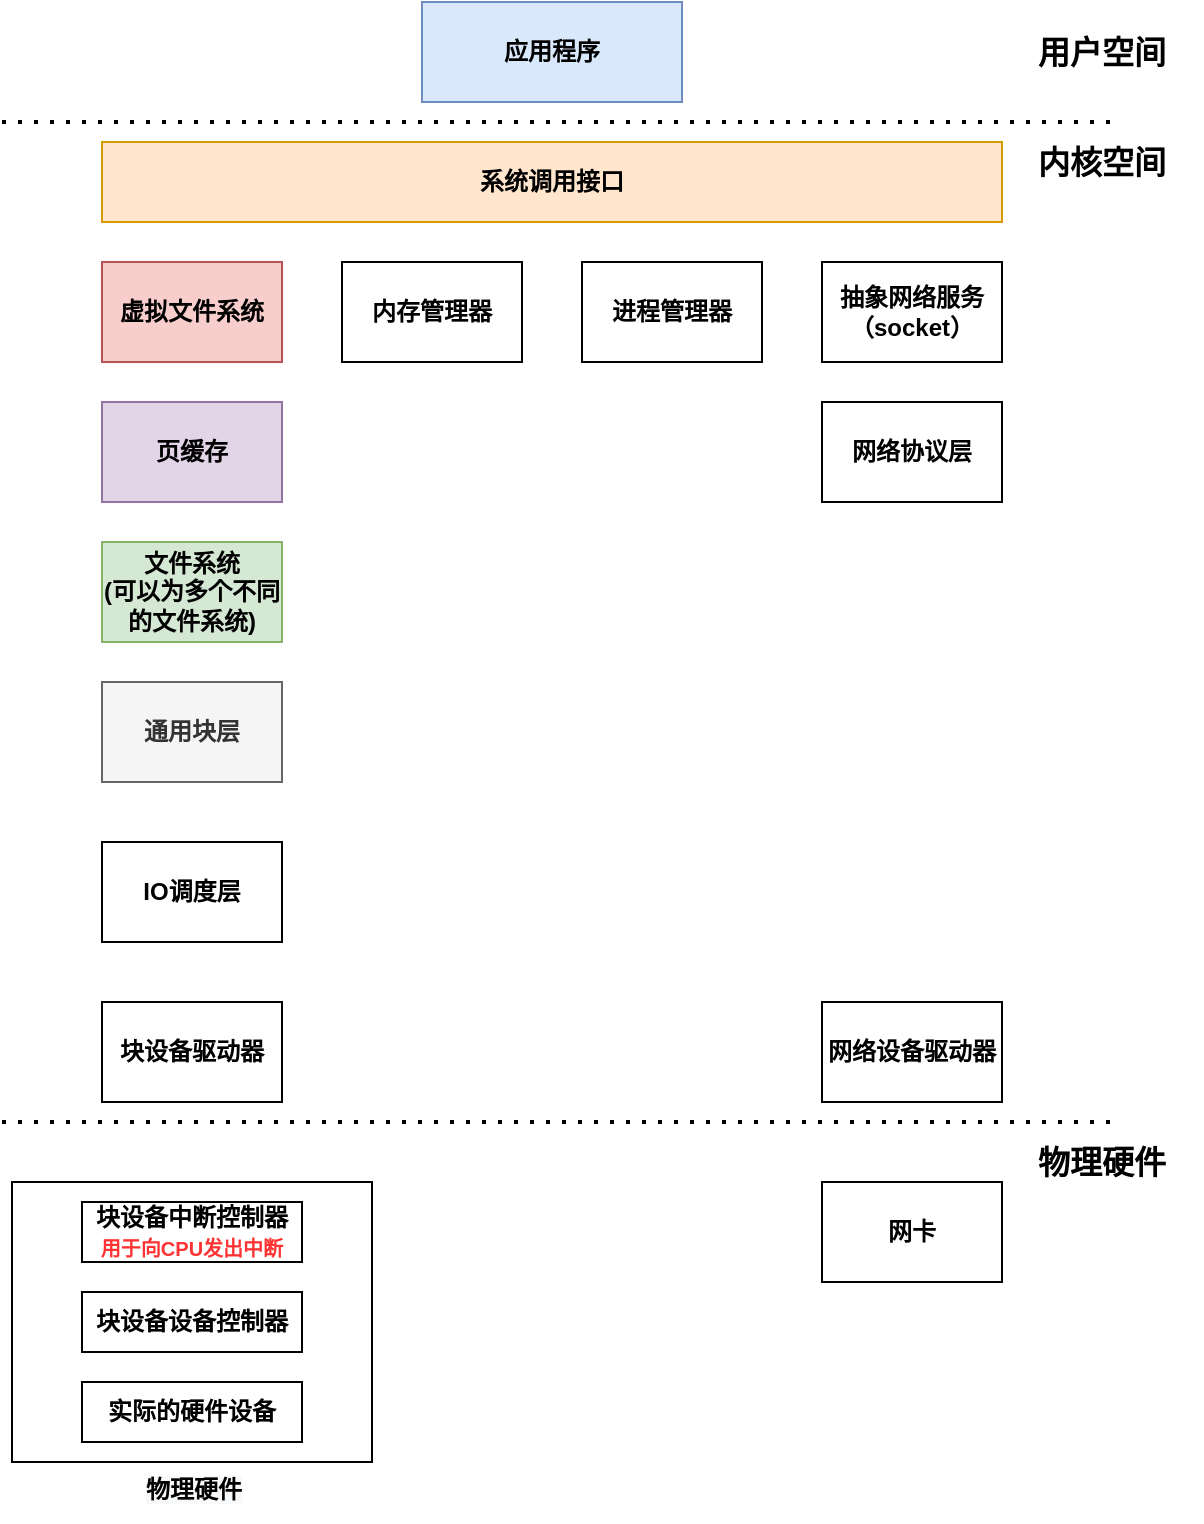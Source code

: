 <mxfile version="15.2.7" type="device"><diagram id="QEOKrZ1TfEc4hufWHzRR" name="第 1 页"><mxGraphModel dx="1024" dy="592" grid="1" gridSize="10" guides="1" tooltips="1" connect="1" arrows="1" fold="1" page="1" pageScale="1" pageWidth="827" pageHeight="1169" math="0" shadow="0"><root><mxCell id="0"/><mxCell id="1" parent="0"/><mxCell id="wCgqAAPvGCP-DQ88FDdZ-1" value="" style="endArrow=none;dashed=1;html=1;dashPattern=1 3;strokeWidth=2;" parent="1" edge="1"><mxGeometry width="50" height="50" relative="1" as="geometry"><mxPoint x="160" y="240" as="sourcePoint"/><mxPoint x="720" y="240" as="targetPoint"/></mxGeometry></mxCell><mxCell id="wCgqAAPvGCP-DQ88FDdZ-2" value="&lt;b&gt;应用程序&lt;/b&gt;" style="rounded=0;whiteSpace=wrap;html=1;fillColor=#dae8fc;strokeColor=#6c8ebf;" parent="1" vertex="1"><mxGeometry x="370" y="180" width="130" height="50" as="geometry"/></mxCell><mxCell id="wCgqAAPvGCP-DQ88FDdZ-3" value="&lt;b&gt;&lt;font style=&quot;font-size: 16px&quot;&gt;用户空间&lt;/font&gt;&lt;/b&gt;" style="text;html=1;strokeColor=none;fillColor=none;align=center;verticalAlign=middle;whiteSpace=wrap;rounded=0;" parent="1" vertex="1"><mxGeometry x="660" y="195" width="100" height="20" as="geometry"/></mxCell><mxCell id="wCgqAAPvGCP-DQ88FDdZ-4" value="&lt;b&gt;&lt;font style=&quot;font-size: 16px&quot;&gt;内核空间&lt;/font&gt;&lt;/b&gt;" style="text;html=1;strokeColor=none;fillColor=none;align=center;verticalAlign=middle;whiteSpace=wrap;rounded=0;" parent="1" vertex="1"><mxGeometry x="660" y="250" width="100" height="20" as="geometry"/></mxCell><mxCell id="wCgqAAPvGCP-DQ88FDdZ-5" value="&lt;b&gt;系统调用接口&lt;/b&gt;" style="rounded=0;whiteSpace=wrap;html=1;fillColor=#ffe6cc;strokeColor=#d79b00;" parent="1" vertex="1"><mxGeometry x="210" y="250" width="450" height="40" as="geometry"/></mxCell><mxCell id="wCgqAAPvGCP-DQ88FDdZ-6" value="&lt;b&gt;虚拟文件系统&lt;/b&gt;" style="rounded=0;whiteSpace=wrap;html=1;fillColor=#f8cecc;strokeColor=#b85450;" parent="1" vertex="1"><mxGeometry x="210" y="310" width="90" height="50" as="geometry"/></mxCell><mxCell id="wCgqAAPvGCP-DQ88FDdZ-7" value="&lt;b&gt;内存管理器&lt;/b&gt;" style="rounded=0;whiteSpace=wrap;html=1;" parent="1" vertex="1"><mxGeometry x="330" y="310" width="90" height="50" as="geometry"/></mxCell><mxCell id="wCgqAAPvGCP-DQ88FDdZ-8" value="&lt;b&gt;进程管理器&lt;/b&gt;" style="rounded=0;whiteSpace=wrap;html=1;" parent="1" vertex="1"><mxGeometry x="450" y="310" width="90" height="50" as="geometry"/></mxCell><mxCell id="wCgqAAPvGCP-DQ88FDdZ-9" value="&lt;b&gt;抽象网络服务&lt;br&gt;（socket）&lt;br&gt;&lt;/b&gt;" style="rounded=0;whiteSpace=wrap;html=1;" parent="1" vertex="1"><mxGeometry x="570" y="310" width="90" height="50" as="geometry"/></mxCell><mxCell id="wCgqAAPvGCP-DQ88FDdZ-10" value="&lt;b&gt;文件系统&lt;br&gt;(可以为多个不同的文件系统)&lt;br&gt;&lt;/b&gt;" style="rounded=0;whiteSpace=wrap;html=1;fillColor=#d5e8d4;strokeColor=#82b366;" parent="1" vertex="1"><mxGeometry x="210" y="450" width="90" height="50" as="geometry"/></mxCell><mxCell id="wCgqAAPvGCP-DQ88FDdZ-11" value="&lt;b&gt;网络协议层&lt;/b&gt;" style="rounded=0;whiteSpace=wrap;html=1;" parent="1" vertex="1"><mxGeometry x="570" y="380" width="90" height="50" as="geometry"/></mxCell><mxCell id="wCgqAAPvGCP-DQ88FDdZ-12" value="&lt;b&gt;IO调度层&lt;br&gt;&lt;/b&gt;" style="rounded=0;whiteSpace=wrap;html=1;" parent="1" vertex="1"><mxGeometry x="210" y="600" width="90" height="50" as="geometry"/></mxCell><mxCell id="wCgqAAPvGCP-DQ88FDdZ-13" value="&lt;b&gt;块设备驱动器&lt;br&gt;&lt;/b&gt;" style="rounded=0;whiteSpace=wrap;html=1;" parent="1" vertex="1"><mxGeometry x="210" y="680" width="90" height="50" as="geometry"/></mxCell><mxCell id="wCgqAAPvGCP-DQ88FDdZ-14" value="" style="endArrow=none;dashed=1;html=1;dashPattern=1 3;strokeWidth=2;" parent="1" edge="1"><mxGeometry width="50" height="50" relative="1" as="geometry"><mxPoint x="160" y="740.0" as="sourcePoint"/><mxPoint x="720" y="740.0" as="targetPoint"/></mxGeometry></mxCell><mxCell id="wCgqAAPvGCP-DQ88FDdZ-15" value="&lt;b&gt;网络设备驱动器&lt;/b&gt;" style="rounded=0;whiteSpace=wrap;html=1;" parent="1" vertex="1"><mxGeometry x="570" y="680" width="90" height="50" as="geometry"/></mxCell><mxCell id="wCgqAAPvGCP-DQ88FDdZ-16" value="&lt;b&gt;&lt;font style=&quot;font-size: 16px&quot;&gt;物理硬件&lt;/font&gt;&lt;/b&gt;" style="text;html=1;strokeColor=none;fillColor=none;align=center;verticalAlign=middle;whiteSpace=wrap;rounded=0;" parent="1" vertex="1"><mxGeometry x="660" y="750" width="100" height="20" as="geometry"/></mxCell><mxCell id="wCgqAAPvGCP-DQ88FDdZ-17" value="&lt;b&gt;通用块层&lt;br&gt;&lt;/b&gt;" style="rounded=0;whiteSpace=wrap;html=1;fillColor=#f5f5f5;strokeColor=#666666;fontColor=#333333;" parent="1" vertex="1"><mxGeometry x="210" y="520" width="90" height="50" as="geometry"/></mxCell><mxCell id="wCgqAAPvGCP-DQ88FDdZ-18" value="&lt;b&gt;页缓存&lt;br&gt;&lt;/b&gt;" style="rounded=0;whiteSpace=wrap;html=1;fillColor=#e1d5e7;strokeColor=#9673a6;" parent="1" vertex="1"><mxGeometry x="210" y="380" width="90" height="50" as="geometry"/></mxCell><mxCell id="wCgqAAPvGCP-DQ88FDdZ-26" value="&lt;b&gt;网卡&lt;/b&gt;" style="rounded=0;whiteSpace=wrap;html=1;" parent="1" vertex="1"><mxGeometry x="570" y="770" width="90" height="50" as="geometry"/></mxCell><mxCell id="wCgqAAPvGCP-DQ88FDdZ-20" value="&lt;b&gt;&lt;br&gt;&lt;/b&gt;" style="rounded=0;whiteSpace=wrap;html=1;" parent="1" vertex="1"><mxGeometry x="165" y="770" width="180" height="140" as="geometry"/></mxCell><mxCell id="wCgqAAPvGCP-DQ88FDdZ-21" value="&lt;b style=&quot;color: rgb(0 , 0 , 0) ; font-family: &amp;#34;helvetica&amp;#34; ; font-size: 12px ; font-style: normal ; letter-spacing: normal ; text-align: center ; text-indent: 0px ; text-transform: none ; word-spacing: 0px ; background-color: rgb(248 , 249 , 250)&quot;&gt;物理硬件&lt;/b&gt;" style="text;whiteSpace=wrap;html=1;" parent="1" vertex="1"><mxGeometry x="230" y="910" width="100" height="30" as="geometry"/></mxCell><mxCell id="wCgqAAPvGCP-DQ88FDdZ-23" value="&lt;b&gt;块设备设备控制器&lt;br&gt;&lt;/b&gt;" style="rounded=0;whiteSpace=wrap;html=1;" parent="1" vertex="1"><mxGeometry x="200" y="825" width="110" height="30" as="geometry"/></mxCell><mxCell id="wCgqAAPvGCP-DQ88FDdZ-24" value="&lt;b&gt;实际的硬件设备&lt;br&gt;&lt;/b&gt;" style="rounded=0;whiteSpace=wrap;html=1;" parent="1" vertex="1"><mxGeometry x="200" y="870" width="110" height="30" as="geometry"/></mxCell><mxCell id="En4_44--V1F1clvvfg3i-1" value="&lt;b&gt;块设备中断控制器&lt;br&gt;&lt;font style=&quot;font-size: 10px&quot; color=&quot;#ff3333&quot;&gt;用于向CPU发出中断&lt;/font&gt;&lt;br&gt;&lt;/b&gt;" style="rounded=0;whiteSpace=wrap;html=1;" parent="1" vertex="1"><mxGeometry x="200" y="780" width="110" height="30" as="geometry"/></mxCell></root></mxGraphModel></diagram></mxfile>